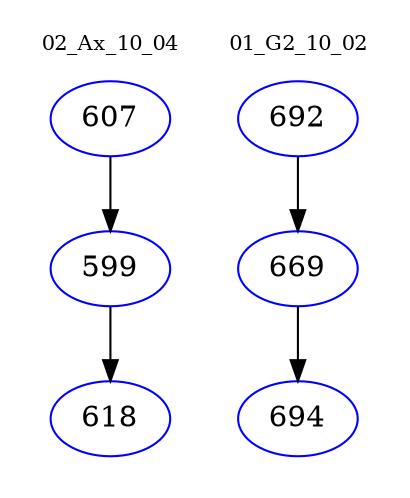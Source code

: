 digraph{
subgraph cluster_0 {
color = white
label = "02_Ax_10_04";
fontsize=10;
T0_607 [label="607", color="blue"]
T0_607 -> T0_599 [color="black"]
T0_599 [label="599", color="blue"]
T0_599 -> T0_618 [color="black"]
T0_618 [label="618", color="blue"]
}
subgraph cluster_1 {
color = white
label = "01_G2_10_02";
fontsize=10;
T1_692 [label="692", color="blue"]
T1_692 -> T1_669 [color="black"]
T1_669 [label="669", color="blue"]
T1_669 -> T1_694 [color="black"]
T1_694 [label="694", color="blue"]
}
}
